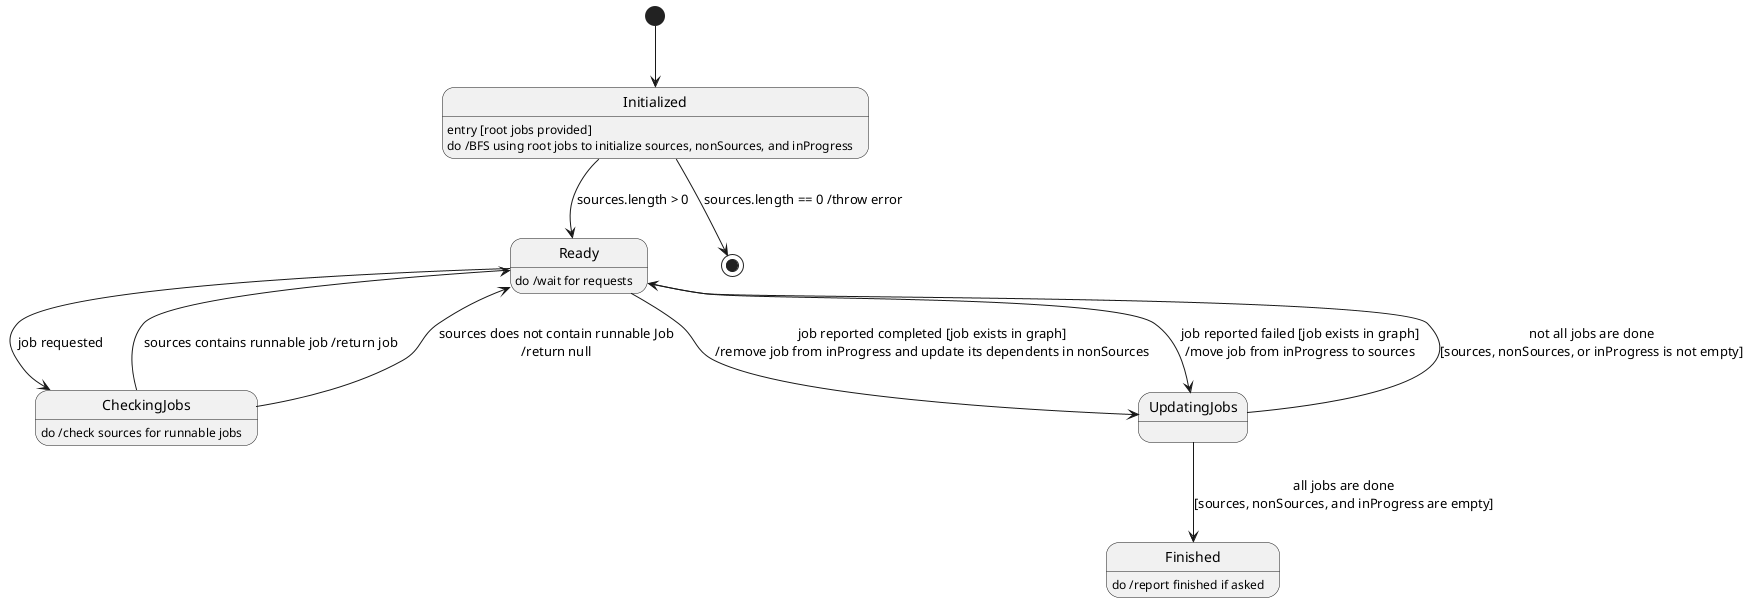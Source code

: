 @startuml JobOrdererStateMachine

[*] --> Initialized

Initialized: entry [root jobs provided]
Initialized: do /BFS using root jobs to initialize sources, nonSources, and inProgress
Initialized --> Ready: sources.length > 0
Initialized --> [*]: sources.length == 0 /throw error

Ready: do /wait for requests
Ready --> CheckingJobs: job requested
Ready --> UpdatingJobs: job reported completed [job exists in graph]\n/remove job from inProgress and update its dependents in nonSources
Ready --> UpdatingJobs: job reported failed [job exists in graph]\n/move job from inProgress to sources

CheckingJobs: do /check sources for runnable jobs
CheckingJobs --> Ready: sources contains runnable job /return job
CheckingJobs --> Ready: sources does not contain runnable Job\n/return null

UpdatingJobs --> Ready: not all jobs are done\n[sources, nonSources, or inProgress is not empty]
UpdatingJobs --> Finished: all jobs are done\n[sources, nonSources, and inProgress are empty]

Finished: do /report finished if asked

@enduml
